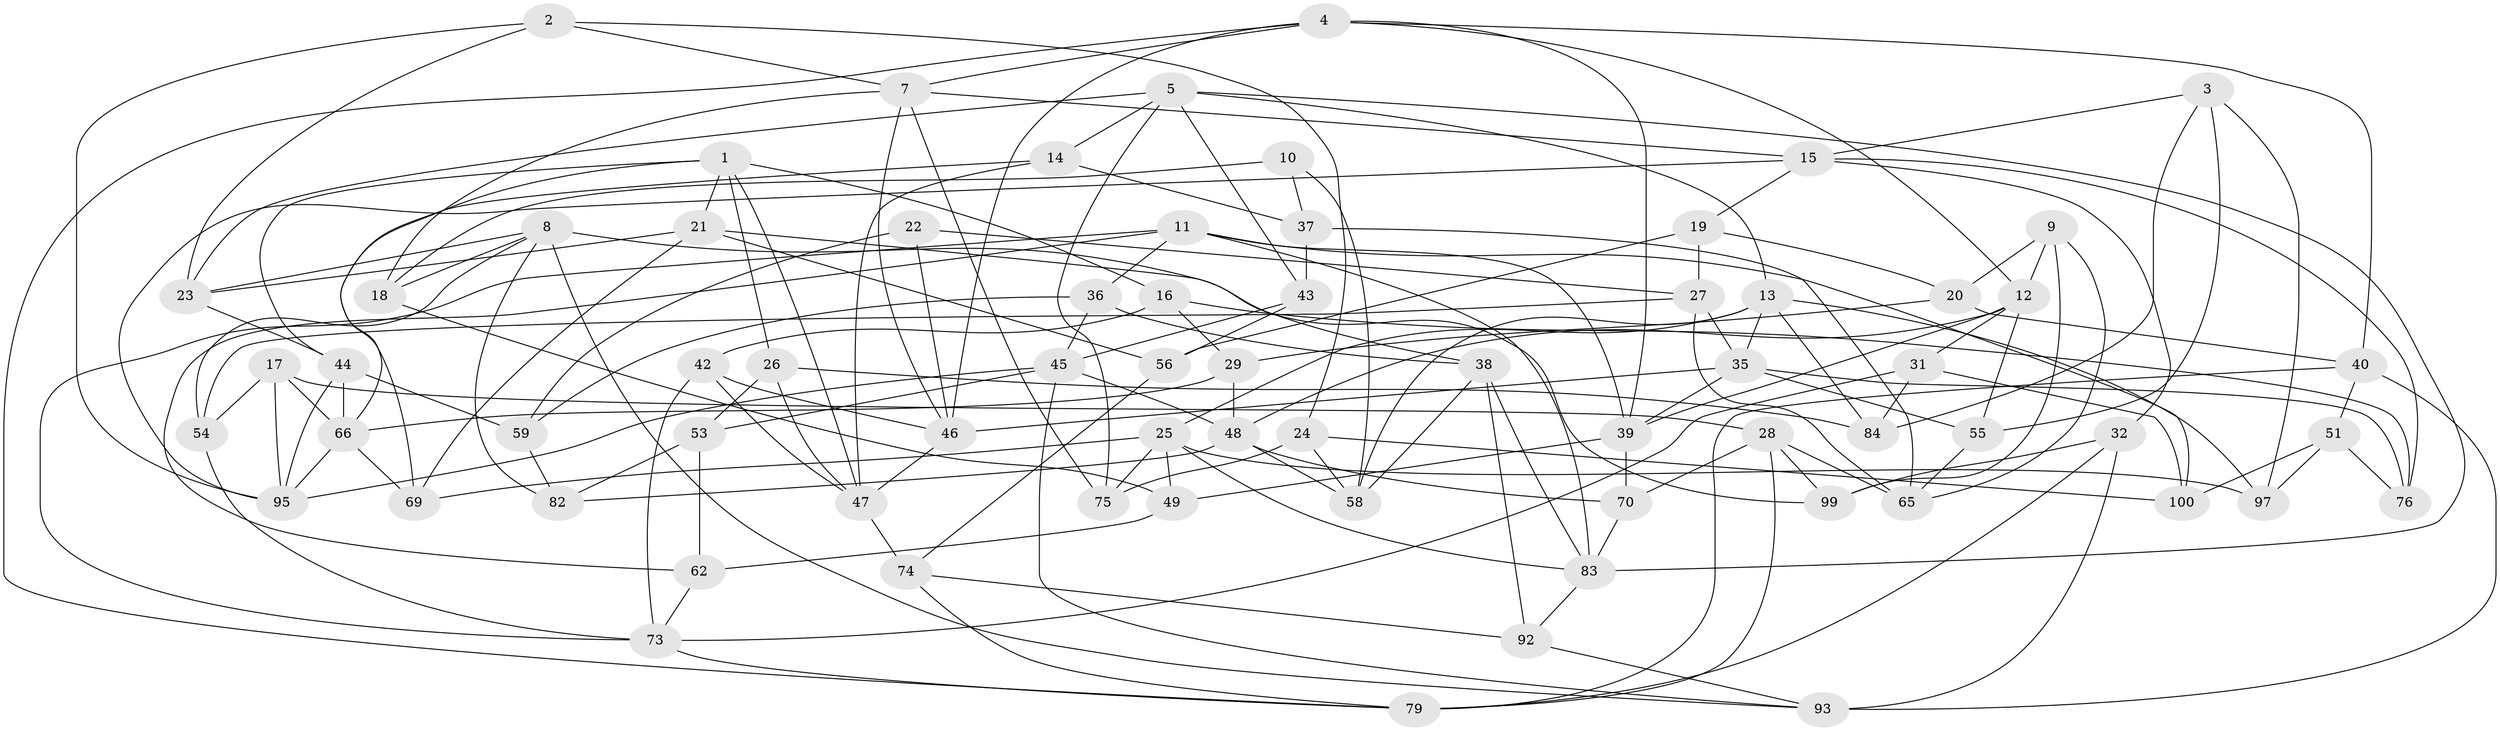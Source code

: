 // Generated by graph-tools (version 1.1) at 2025/24/03/03/25 07:24:29]
// undirected, 70 vertices, 165 edges
graph export_dot {
graph [start="1"]
  node [color=gray90,style=filled];
  1 [super="+30"];
  2;
  3;
  4 [super="+6"];
  5 [super="+91"];
  7 [super="+34"];
  8 [super="+72"];
  9;
  10;
  11 [super="+33"];
  12 [super="+94"];
  13 [super="+52"];
  14;
  15 [super="+89"];
  16;
  17;
  18;
  19;
  20;
  21 [super="+86"];
  22;
  23 [super="+41"];
  24;
  25 [super="+63"];
  26;
  27 [super="+71"];
  28 [super="+78"];
  29;
  31;
  32;
  35 [super="+57"];
  36;
  37;
  38 [super="+77"];
  39 [super="+68"];
  40 [super="+64"];
  42;
  43;
  44 [super="+87"];
  45 [super="+50"];
  46 [super="+61"];
  47 [super="+80"];
  48 [super="+60"];
  49;
  51;
  53;
  54;
  55;
  56;
  58 [super="+67"];
  59;
  62;
  65 [super="+81"];
  66 [super="+98"];
  69;
  70;
  73 [super="+85"];
  74;
  75;
  76;
  79 [super="+90"];
  82;
  83 [super="+88"];
  84;
  92;
  93 [super="+96"];
  95 [super="+101"];
  97;
  99;
  100;
  1 -- 26;
  1 -- 69;
  1 -- 44;
  1 -- 16;
  1 -- 47;
  1 -- 21;
  2 -- 24;
  2 -- 7;
  2 -- 95;
  2 -- 23;
  3 -- 55;
  3 -- 97;
  3 -- 15;
  3 -- 84;
  4 -- 46;
  4 -- 7;
  4 -- 40;
  4 -- 12;
  4 -- 79;
  4 -- 39;
  5 -- 23;
  5 -- 43;
  5 -- 14;
  5 -- 75;
  5 -- 83;
  5 -- 13;
  7 -- 18;
  7 -- 75;
  7 -- 46;
  7 -- 15;
  8 -- 54;
  8 -- 82;
  8 -- 18;
  8 -- 99;
  8 -- 23;
  8 -- 93;
  9 -- 20;
  9 -- 99;
  9 -- 65;
  9 -- 12;
  10 -- 58 [weight=2];
  10 -- 37;
  10 -- 18;
  11 -- 100;
  11 -- 62;
  11 -- 73;
  11 -- 36;
  11 -- 39;
  11 -- 83;
  12 -- 55;
  12 -- 31;
  12 -- 48;
  12 -- 39;
  13 -- 97;
  13 -- 84;
  13 -- 58;
  13 -- 25;
  13 -- 35;
  14 -- 37;
  14 -- 47;
  14 -- 66;
  15 -- 19;
  15 -- 32;
  15 -- 76;
  15 -- 95;
  16 -- 29;
  16 -- 76;
  16 -- 42;
  17 -- 28;
  17 -- 54;
  17 -- 66;
  17 -- 95;
  18 -- 49;
  19 -- 56;
  19 -- 20;
  19 -- 27;
  20 -- 29;
  20 -- 40;
  21 -- 23;
  21 -- 69;
  21 -- 38 [weight=2];
  21 -- 56;
  22 -- 59;
  22 -- 27 [weight=2];
  22 -- 46;
  23 -- 44 [weight=2];
  24 -- 100;
  24 -- 75;
  24 -- 58;
  25 -- 69;
  25 -- 75;
  25 -- 83;
  25 -- 97;
  25 -- 49;
  26 -- 53;
  26 -- 84;
  26 -- 47;
  27 -- 54;
  27 -- 35;
  27 -- 65;
  28 -- 70;
  28 -- 65 [weight=2];
  28 -- 99;
  28 -- 79;
  29 -- 66;
  29 -- 48;
  31 -- 100;
  31 -- 84;
  31 -- 73;
  32 -- 93;
  32 -- 79;
  32 -- 99;
  35 -- 46;
  35 -- 39;
  35 -- 76;
  35 -- 55;
  36 -- 59;
  36 -- 38;
  36 -- 45;
  37 -- 43;
  37 -- 65;
  38 -- 83;
  38 -- 92;
  38 -- 58;
  39 -- 49;
  39 -- 70;
  40 -- 93 [weight=2];
  40 -- 51;
  40 -- 79;
  42 -- 73;
  42 -- 47;
  42 -- 46;
  43 -- 56;
  43 -- 45;
  44 -- 59;
  44 -- 95;
  44 -- 66;
  45 -- 48;
  45 -- 53;
  45 -- 95;
  45 -- 93;
  46 -- 47;
  47 -- 74;
  48 -- 82;
  48 -- 58;
  48 -- 70;
  49 -- 62;
  51 -- 100;
  51 -- 76;
  51 -- 97;
  53 -- 62;
  53 -- 82;
  54 -- 73;
  55 -- 65;
  56 -- 74;
  59 -- 82;
  62 -- 73;
  66 -- 95;
  66 -- 69;
  70 -- 83;
  73 -- 79;
  74 -- 92;
  74 -- 79;
  83 -- 92;
  92 -- 93;
}
